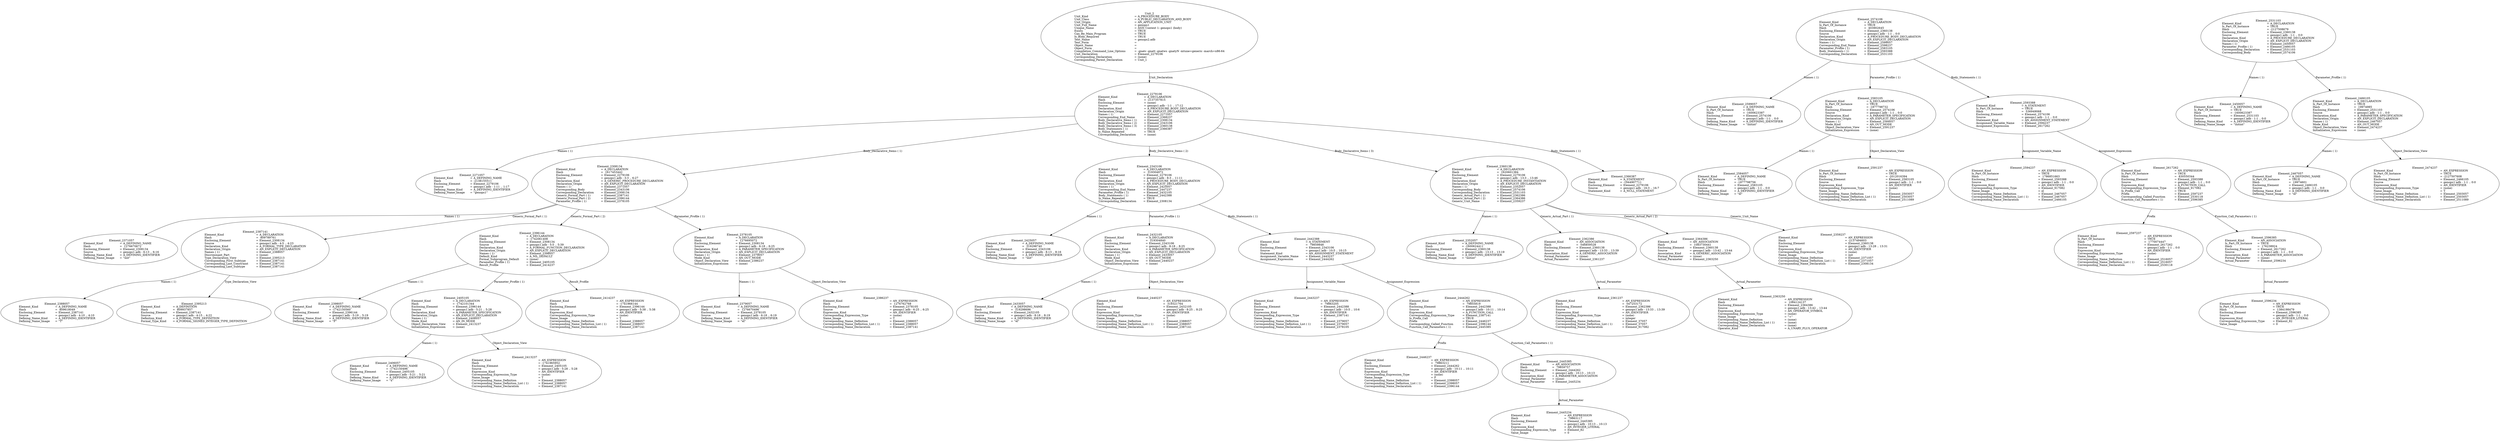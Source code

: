 digraph "genops2.adt" {
  Unit_2 -> Element_2279106
      [ label=Unit_Declaration ];
  Unit_2
      [ label=<<TABLE BORDER="0" CELLBORDER="0" CELLSPACING="0" CELLPADDING="0"> 
          <TR><TD COLSPAN="3">Unit_2</TD></TR>
          <TR><TD ALIGN="LEFT">Unit_Kind   </TD><TD> = </TD><TD ALIGN="LEFT">A_PROCEDURE_BODY</TD></TR>
          <TR><TD ALIGN="LEFT">Unit_Class   </TD><TD> = </TD><TD ALIGN="LEFT">A_PUBLIC_DECLARATION_AND_BODY</TD></TR>
          <TR><TD ALIGN="LEFT">Unit_Origin   </TD><TD> = </TD><TD ALIGN="LEFT">AN_APPLICATION_UNIT</TD></TR>
          <TR><TD ALIGN="LEFT">Unit_Full_Name    </TD><TD> = </TD><TD ALIGN="LEFT">genops1</TD></TR>
          <TR><TD ALIGN="LEFT">Unique_Name   </TD><TD> = </TD><TD ALIGN="LEFT">ASIS Context 1: genops1 (body)</TD></TR>
          <TR><TD ALIGN="LEFT">Exists  </TD><TD> = </TD><TD ALIGN="LEFT">TRUE</TD></TR>
          <TR><TD ALIGN="LEFT">Can_Be_Main_Program     </TD><TD> = </TD><TD ALIGN="LEFT">TRUE</TD></TR>
          <TR><TD ALIGN="LEFT">Is_Body_Required     </TD><TD> = </TD><TD ALIGN="LEFT">TRUE</TD></TR>
          <TR><TD ALIGN="LEFT">Text_Name   </TD><TD> = </TD><TD ALIGN="LEFT">genops2.adb</TD></TR>
          <TR><TD ALIGN="LEFT">Text_Form   </TD><TD> = </TD><TD ALIGN="LEFT"></TD></TR>
          <TR><TD ALIGN="LEFT">Object_Name   </TD><TD> = </TD><TD ALIGN="LEFT"></TD></TR>
          <TR><TD ALIGN="LEFT">Object_Form   </TD><TD> = </TD><TD ALIGN="LEFT"></TD></TR>
          <TR><TD ALIGN="LEFT">Compilation_Command_Line_Options         </TD><TD> = </TD><TD ALIGN="LEFT">-gnatc -gnatt -gnatws -gnatyN -mtune=generic -march=x86-64</TD></TR>
          <TR><TD ALIGN="LEFT">Unit_Declaration     </TD><TD> = </TD><TD ALIGN="LEFT">Element_2279106</TD></TR>
          <TR><TD ALIGN="LEFT">Corresponding_Declaration       </TD><TD> = </TD><TD ALIGN="LEFT">(none)</TD></TR>
          <TR><TD ALIGN="LEFT">Corresponding_Parent_Declaration         </TD><TD> = </TD><TD ALIGN="LEFT">Unit_1</TD></TR>
          </TABLE>> ];
  Element_2279106 -> Element_2271057
      [ label="Names ( 1)" ];
  Element_2279106 -> Element_2308134
      [ label="Body_Declarative_Items ( 1)" ];
  Element_2279106 -> Element_2343106
      [ label="Body_Declarative_Items ( 2)" ];
  Element_2279106 -> Element_2360138
      [ label="Body_Declarative_Items ( 3)" ];
  Element_2279106 -> Element_2366387
      [ label="Body_Statements ( 1)" ];
  Element_2279106
      [ label=<<TABLE BORDER="0" CELLBORDER="0" CELLSPACING="0" CELLPADDING="0"> 
          <TR><TD COLSPAN="3">Element_2279106</TD></TR>
          <TR><TD ALIGN="LEFT">Element_Kind    </TD><TD> = </TD><TD ALIGN="LEFT">A_DECLARATION</TD></TR>
          <TR><TD ALIGN="LEFT">Hash  </TD><TD> = </TD><TD ALIGN="LEFT">-2137357815</TD></TR>
          <TR><TD ALIGN="LEFT">Enclosing_Element     </TD><TD> = </TD><TD ALIGN="LEFT">(none)</TD></TR>
          <TR><TD ALIGN="LEFT">Source  </TD><TD> = </TD><TD ALIGN="LEFT">genops1.adb - 1:1 .. 17:12</TD></TR>
          <TR><TD ALIGN="LEFT">Declaration_Kind     </TD><TD> = </TD><TD ALIGN="LEFT">A_PROCEDURE_BODY_DECLARATION</TD></TR>
          <TR><TD ALIGN="LEFT">Declaration_Origin     </TD><TD> = </TD><TD ALIGN="LEFT">AN_EXPLICIT_DECLARATION</TD></TR>
          <TR><TD ALIGN="LEFT">Names ( 1)   </TD><TD> = </TD><TD ALIGN="LEFT">Element_2271057</TD></TR>
          <TR><TD ALIGN="LEFT">Corresponding_End_Name      </TD><TD> = </TD><TD ALIGN="LEFT">Element_2368237</TD></TR>
          <TR><TD ALIGN="LEFT">Body_Declarative_Items ( 1)       </TD><TD> = </TD><TD ALIGN="LEFT">Element_2308134</TD></TR>
          <TR><TD ALIGN="LEFT">Body_Declarative_Items ( 2)       </TD><TD> = </TD><TD ALIGN="LEFT">Element_2343106</TD></TR>
          <TR><TD ALIGN="LEFT">Body_Declarative_Items ( 3)       </TD><TD> = </TD><TD ALIGN="LEFT">Element_2360138</TD></TR>
          <TR><TD ALIGN="LEFT">Body_Statements ( 1)      </TD><TD> = </TD><TD ALIGN="LEFT">Element_2366387</TD></TR>
          <TR><TD ALIGN="LEFT">Is_Name_Repeated     </TD><TD> = </TD><TD ALIGN="LEFT">TRUE</TD></TR>
          <TR><TD ALIGN="LEFT">Corresponding_Declaration       </TD><TD> = </TD><TD ALIGN="LEFT">(none)</TD></TR>
          </TABLE>> ];
  Element_2271057
      [ label=<<TABLE BORDER="0" CELLBORDER="0" CELLSPACING="0" CELLPADDING="0"> 
          <TR><TD COLSPAN="3">Element_2271057</TD></TR>
          <TR><TD ALIGN="LEFT">Element_Kind    </TD><TD> = </TD><TD ALIGN="LEFT">A_DEFINING_NAME</TD></TR>
          <TR><TD ALIGN="LEFT">Hash  </TD><TD> = </TD><TD ALIGN="LEFT">-2138155511</TD></TR>
          <TR><TD ALIGN="LEFT">Enclosing_Element     </TD><TD> = </TD><TD ALIGN="LEFT">Element_2279106</TD></TR>
          <TR><TD ALIGN="LEFT">Source  </TD><TD> = </TD><TD ALIGN="LEFT">genops1.adb - 1:11 .. 1:17</TD></TR>
          <TR><TD ALIGN="LEFT">Defining_Name_Kind     </TD><TD> = </TD><TD ALIGN="LEFT">A_DEFINING_IDENTIFIER</TD></TR>
          <TR><TD ALIGN="LEFT">Defining_Name_Image     </TD><TD> = </TD><TD ALIGN="LEFT">"genops1"</TD></TR>
          </TABLE>> ];
  Element_2308134 -> Element_2371057
      [ label="Names ( 1)" ];
  Element_2308134 -> Element_2387141
      [ label="Generic_Formal_Part ( 1)" ];
  Element_2308134 -> Element_2396144
      [ label="Generic_Formal_Part ( 2)" ];
  Element_2308134 -> Element_2378105
      [ label="Parameter_Profile ( 1)" ];
  Element_2308134
      [ label=<<TABLE BORDER="0" CELLBORDER="0" CELLSPACING="0" CELLPADDING="0"> 
          <TR><TD COLSPAN="3">Element_2308134</TD></TR>
          <TR><TD ALIGN="LEFT">Element_Kind    </TD><TD> = </TD><TD ALIGN="LEFT">A_DECLARATION</TD></TR>
          <TR><TD ALIGN="LEFT">Hash  </TD><TD> = </TD><TD ALIGN="LEFT"> 1617453442</TD></TR>
          <TR><TD ALIGN="LEFT">Enclosing_Element     </TD><TD> = </TD><TD ALIGN="LEFT">Element_2279106</TD></TR>
          <TR><TD ALIGN="LEFT">Source  </TD><TD> = </TD><TD ALIGN="LEFT">genops1.adb - 3:3 .. 6:27</TD></TR>
          <TR><TD ALIGN="LEFT">Declaration_Kind     </TD><TD> = </TD><TD ALIGN="LEFT">A_GENERIC_PROCEDURE_DECLARATION</TD></TR>
          <TR><TD ALIGN="LEFT">Declaration_Origin     </TD><TD> = </TD><TD ALIGN="LEFT">AN_EXPLICIT_DECLARATION</TD></TR>
          <TR><TD ALIGN="LEFT">Names ( 1)   </TD><TD> = </TD><TD ALIGN="LEFT">Element_2371057</TD></TR>
          <TR><TD ALIGN="LEFT">Corresponding_Body     </TD><TD> = </TD><TD ALIGN="LEFT">Element_2343106</TD></TR>
          <TR><TD ALIGN="LEFT">Corresponding_Declaration       </TD><TD> = </TD><TD ALIGN="LEFT">Element_2308134</TD></TR>
          <TR><TD ALIGN="LEFT">Generic_Formal_Part ( 1)       </TD><TD> = </TD><TD ALIGN="LEFT">Element_2387141</TD></TR>
          <TR><TD ALIGN="LEFT">Generic_Formal_Part ( 2)       </TD><TD> = </TD><TD ALIGN="LEFT">Element_2396144</TD></TR>
          <TR><TD ALIGN="LEFT">Parameter_Profile ( 1)      </TD><TD> = </TD><TD ALIGN="LEFT">Element_2378105</TD></TR>
          </TABLE>> ];
  Element_2387141 -> Element_2388057
      [ label="Names ( 1)" ];
  Element_2387141 -> Element_2395213
      [ label=Type_Declaration_View ];
  Element_2387141
      [ label=<<TABLE BORDER="0" CELLBORDER="0" CELLSPACING="0" CELLPADDING="0"> 
          <TR><TD COLSPAN="3">Element_2387141</TD></TR>
          <TR><TD ALIGN="LEFT">Element_Kind    </TD><TD> = </TD><TD ALIGN="LEFT">A_DECLARATION</TD></TR>
          <TR><TD ALIGN="LEFT">Hash  </TD><TD> = </TD><TD ALIGN="LEFT"> 809789761</TD></TR>
          <TR><TD ALIGN="LEFT">Enclosing_Element     </TD><TD> = </TD><TD ALIGN="LEFT">Element_2308134</TD></TR>
          <TR><TD ALIGN="LEFT">Source  </TD><TD> = </TD><TD ALIGN="LEFT">genops1.adb - 4:5 .. 4:23</TD></TR>
          <TR><TD ALIGN="LEFT">Declaration_Kind     </TD><TD> = </TD><TD ALIGN="LEFT">A_FORMAL_TYPE_DECLARATION</TD></TR>
          <TR><TD ALIGN="LEFT">Declaration_Origin     </TD><TD> = </TD><TD ALIGN="LEFT">AN_EXPLICIT_DECLARATION</TD></TR>
          <TR><TD ALIGN="LEFT">Names ( 1)   </TD><TD> = </TD><TD ALIGN="LEFT">Element_2388057</TD></TR>
          <TR><TD ALIGN="LEFT">Discriminant_Part     </TD><TD> = </TD><TD ALIGN="LEFT">(none)</TD></TR>
          <TR><TD ALIGN="LEFT">Type_Declaration_View      </TD><TD> = </TD><TD ALIGN="LEFT">Element_2395213</TD></TR>
          <TR><TD ALIGN="LEFT">Corresponding_First_Subtype       </TD><TD> = </TD><TD ALIGN="LEFT">Element_2387141</TD></TR>
          <TR><TD ALIGN="LEFT">Corresponding_Last_Constraint        </TD><TD> = </TD><TD ALIGN="LEFT">Element_2387141</TD></TR>
          <TR><TD ALIGN="LEFT">Corresponding_Last_Subtype       </TD><TD> = </TD><TD ALIGN="LEFT">Element_2387141</TD></TR>
          </TABLE>> ];
  Element_2388057
      [ label=<<TABLE BORDER="0" CELLBORDER="0" CELLSPACING="0" CELLPADDING="0"> 
          <TR><TD COLSPAN="3">Element_2388057</TD></TR>
          <TR><TD ALIGN="LEFT">Element_Kind    </TD><TD> = </TD><TD ALIGN="LEFT">A_DEFINING_NAME</TD></TR>
          <TR><TD ALIGN="LEFT">Hash  </TD><TD> = </TD><TD ALIGN="LEFT"> 809618049</TD></TR>
          <TR><TD ALIGN="LEFT">Enclosing_Element     </TD><TD> = </TD><TD ALIGN="LEFT">Element_2387141</TD></TR>
          <TR><TD ALIGN="LEFT">Source  </TD><TD> = </TD><TD ALIGN="LEFT">genops1.adb - 4:10 .. 4:10</TD></TR>
          <TR><TD ALIGN="LEFT">Defining_Name_Kind     </TD><TD> = </TD><TD ALIGN="LEFT">A_DEFINING_IDENTIFIER</TD></TR>
          <TR><TD ALIGN="LEFT">Defining_Name_Image     </TD><TD> = </TD><TD ALIGN="LEFT">"T"</TD></TR>
          </TABLE>> ];
  Element_2395213
      [ label=<<TABLE BORDER="0" CELLBORDER="0" CELLSPACING="0" CELLPADDING="0"> 
          <TR><TD COLSPAN="3">Element_2395213</TD></TR>
          <TR><TD ALIGN="LEFT">Element_Kind    </TD><TD> = </TD><TD ALIGN="LEFT">A_DEFINITION</TD></TR>
          <TR><TD ALIGN="LEFT">Hash  </TD><TD> = </TD><TD ALIGN="LEFT"> 809937857</TD></TR>
          <TR><TD ALIGN="LEFT">Enclosing_Element     </TD><TD> = </TD><TD ALIGN="LEFT">Element_2387141</TD></TR>
          <TR><TD ALIGN="LEFT">Source  </TD><TD> = </TD><TD ALIGN="LEFT">genops1.adb - 4:15 .. 4:22</TD></TR>
          <TR><TD ALIGN="LEFT">Definition_Kind    </TD><TD> = </TD><TD ALIGN="LEFT">A_FORMAL_TYPE_DEFINITION</TD></TR>
          <TR><TD ALIGN="LEFT">Formal_Type_Kind     </TD><TD> = </TD><TD ALIGN="LEFT">A_FORMAL_SIGNED_INTEGER_TYPE_DEFINITION</TD></TR>
          </TABLE>> ];
  Element_2396144 -> Element_2398057
      [ label="Names ( 1)" ];
  Element_2396144 -> Element_2405105
      [ label="Parameter_Profile ( 1)" ];
  Element_2396144 -> Element_2414237
      [ label=Result_Profile ];
  Element_2396144
      [ label=<<TABLE BORDER="0" CELLBORDER="0" CELLSPACING="0" CELLPADDING="0"> 
          <TR><TD COLSPAN="3">Element_2396144</TD></TR>
          <TR><TD ALIGN="LEFT">Element_Kind    </TD><TD> = </TD><TD ALIGN="LEFT">A_DECLARATION</TD></TR>
          <TR><TD ALIGN="LEFT">Hash  </TD><TD> = </TD><TD ALIGN="LEFT">-1742061408</TD></TR>
          <TR><TD ALIGN="LEFT">Enclosing_Element     </TD><TD> = </TD><TD ALIGN="LEFT">Element_2308134</TD></TR>
          <TR><TD ALIGN="LEFT">Source  </TD><TD> = </TD><TD ALIGN="LEFT">genops1.adb - 5:5 .. 5:39</TD></TR>
          <TR><TD ALIGN="LEFT">Declaration_Kind     </TD><TD> = </TD><TD ALIGN="LEFT">A_FORMAL_FUNCTION_DECLARATION</TD></TR>
          <TR><TD ALIGN="LEFT">Declaration_Origin     </TD><TD> = </TD><TD ALIGN="LEFT">AN_EXPLICIT_DECLARATION</TD></TR>
          <TR><TD ALIGN="LEFT">Names ( 1)   </TD><TD> = </TD><TD ALIGN="LEFT">Element_2398057</TD></TR>
          <TR><TD ALIGN="LEFT">Default_Kind    </TD><TD> = </TD><TD ALIGN="LEFT">A_NIL_DEFAULT</TD></TR>
          <TR><TD ALIGN="LEFT">Formal_Subprogram_Default       </TD><TD> = </TD><TD ALIGN="LEFT">(none)</TD></TR>
          <TR><TD ALIGN="LEFT">Parameter_Profile ( 1)      </TD><TD> = </TD><TD ALIGN="LEFT">Element_2405105</TD></TR>
          <TR><TD ALIGN="LEFT">Result_Profile    </TD><TD> = </TD><TD ALIGN="LEFT">Element_2414237</TD></TR>
          </TABLE>> ];
  Element_2398057
      [ label=<<TABLE BORDER="0" CELLBORDER="0" CELLSPACING="0" CELLPADDING="0"> 
          <TR><TD COLSPAN="3">Element_2398057</TD></TR>
          <TR><TD ALIGN="LEFT">Element_Kind    </TD><TD> = </TD><TD ALIGN="LEFT">A_DEFINING_NAME</TD></TR>
          <TR><TD ALIGN="LEFT">Hash  </TD><TD> = </TD><TD ALIGN="LEFT">-1742150560</TD></TR>
          <TR><TD ALIGN="LEFT">Enclosing_Element     </TD><TD> = </TD><TD ALIGN="LEFT">Element_2396144</TD></TR>
          <TR><TD ALIGN="LEFT">Source  </TD><TD> = </TD><TD ALIGN="LEFT">genops1.adb - 5:19 .. 5:19</TD></TR>
          <TR><TD ALIGN="LEFT">Defining_Name_Kind     </TD><TD> = </TD><TD ALIGN="LEFT">A_DEFINING_IDENTIFIER</TD></TR>
          <TR><TD ALIGN="LEFT">Defining_Name_Image     </TD><TD> = </TD><TD ALIGN="LEFT">"F"</TD></TR>
          </TABLE>> ];
  Element_2405105 -> Element_2406057
      [ label="Names ( 1)" ];
  Element_2405105 -> Element_2413237
      [ label=Object_Declaration_View ];
  Element_2405105
      [ label=<<TABLE BORDER="0" CELLBORDER="0" CELLSPACING="0" CELLPADDING="0"> 
          <TR><TD COLSPAN="3">Element_2405105</TD></TR>
          <TR><TD ALIGN="LEFT">Element_Kind    </TD><TD> = </TD><TD ALIGN="LEFT">A_DECLARATION</TD></TR>
          <TR><TD ALIGN="LEFT">Hash  </TD><TD> = </TD><TD ALIGN="LEFT">-1742101344</TD></TR>
          <TR><TD ALIGN="LEFT">Enclosing_Element     </TD><TD> = </TD><TD ALIGN="LEFT">Element_2396144</TD></TR>
          <TR><TD ALIGN="LEFT">Source  </TD><TD> = </TD><TD ALIGN="LEFT">genops1.adb - 5:21 .. 5:28</TD></TR>
          <TR><TD ALIGN="LEFT">Declaration_Kind     </TD><TD> = </TD><TD ALIGN="LEFT">A_PARAMETER_SPECIFICATION</TD></TR>
          <TR><TD ALIGN="LEFT">Declaration_Origin     </TD><TD> = </TD><TD ALIGN="LEFT">AN_EXPLICIT_DECLARATION</TD></TR>
          <TR><TD ALIGN="LEFT">Names ( 1)   </TD><TD> = </TD><TD ALIGN="LEFT">Element_2406057</TD></TR>
          <TR><TD ALIGN="LEFT">Mode_Kind   </TD><TD> = </TD><TD ALIGN="LEFT">AN_IN_MODE</TD></TR>
          <TR><TD ALIGN="LEFT">Object_Declaration_View      </TD><TD> = </TD><TD ALIGN="LEFT">Element_2413237</TD></TR>
          <TR><TD ALIGN="LEFT">Initialization_Expression       </TD><TD> = </TD><TD ALIGN="LEFT">(none)</TD></TR>
          </TABLE>> ];
  Element_2406057
      [ label=<<TABLE BORDER="0" CELLBORDER="0" CELLSPACING="0" CELLPADDING="0"> 
          <TR><TD COLSPAN="3">Element_2406057</TD></TR>
          <TR><TD ALIGN="LEFT">Element_Kind    </TD><TD> = </TD><TD ALIGN="LEFT">A_DEFINING_NAME</TD></TR>
          <TR><TD ALIGN="LEFT">Hash  </TD><TD> = </TD><TD ALIGN="LEFT">-1742150496</TD></TR>
          <TR><TD ALIGN="LEFT">Enclosing_Element     </TD><TD> = </TD><TD ALIGN="LEFT">Element_2405105</TD></TR>
          <TR><TD ALIGN="LEFT">Source  </TD><TD> = </TD><TD ALIGN="LEFT">genops1.adb - 5:21 .. 5:21</TD></TR>
          <TR><TD ALIGN="LEFT">Defining_Name_Kind     </TD><TD> = </TD><TD ALIGN="LEFT">A_DEFINING_IDENTIFIER</TD></TR>
          <TR><TD ALIGN="LEFT">Defining_Name_Image     </TD><TD> = </TD><TD ALIGN="LEFT">"x"</TD></TR>
          </TABLE>> ];
  Element_2413237
      [ label=<<TABLE BORDER="0" CELLBORDER="0" CELLSPACING="0" CELLPADDING="0"> 
          <TR><TD COLSPAN="3">Element_2413237</TD></TR>
          <TR><TD ALIGN="LEFT">Element_Kind    </TD><TD> = </TD><TD ALIGN="LEFT">AN_EXPRESSION</TD></TR>
          <TR><TD ALIGN="LEFT">Hash  </TD><TD> = </TD><TD ALIGN="LEFT">-1741965952</TD></TR>
          <TR><TD ALIGN="LEFT">Enclosing_Element     </TD><TD> = </TD><TD ALIGN="LEFT">Element_2405105</TD></TR>
          <TR><TD ALIGN="LEFT">Source  </TD><TD> = </TD><TD ALIGN="LEFT">genops1.adb - 5:28 .. 5:28</TD></TR>
          <TR><TD ALIGN="LEFT">Expression_Kind    </TD><TD> = </TD><TD ALIGN="LEFT">AN_IDENTIFIER</TD></TR>
          <TR><TD ALIGN="LEFT">Corresponding_Expression_Type        </TD><TD> = </TD><TD ALIGN="LEFT">(none)</TD></TR>
          <TR><TD ALIGN="LEFT">Name_Image   </TD><TD> = </TD><TD ALIGN="LEFT">T</TD></TR>
          <TR><TD ALIGN="LEFT">Corresponding_Name_Definition        </TD><TD> = </TD><TD ALIGN="LEFT">Element_2388057</TD></TR>
          <TR><TD ALIGN="LEFT">Corresponding_Name_Definition_List ( 1)          </TD><TD> = </TD><TD ALIGN="LEFT">Element_2388057</TD></TR>
          <TR><TD ALIGN="LEFT">Corresponding_Name_Declaration        </TD><TD> = </TD><TD ALIGN="LEFT">Element_2387141</TD></TR>
          </TABLE>> ];
  Element_2414237
      [ label=<<TABLE BORDER="0" CELLBORDER="0" CELLSPACING="0" CELLPADDING="0"> 
          <TR><TD COLSPAN="3">Element_2414237</TD></TR>
          <TR><TD ALIGN="LEFT">Element_Kind    </TD><TD> = </TD><TD ALIGN="LEFT">AN_EXPRESSION</TD></TR>
          <TR><TD ALIGN="LEFT">Hash  </TD><TD> = </TD><TD ALIGN="LEFT">-1741966144</TD></TR>
          <TR><TD ALIGN="LEFT">Enclosing_Element     </TD><TD> = </TD><TD ALIGN="LEFT">Element_2396144</TD></TR>
          <TR><TD ALIGN="LEFT">Source  </TD><TD> = </TD><TD ALIGN="LEFT">genops1.adb - 5:38 .. 5:38</TD></TR>
          <TR><TD ALIGN="LEFT">Expression_Kind    </TD><TD> = </TD><TD ALIGN="LEFT">AN_IDENTIFIER</TD></TR>
          <TR><TD ALIGN="LEFT">Corresponding_Expression_Type        </TD><TD> = </TD><TD ALIGN="LEFT">(none)</TD></TR>
          <TR><TD ALIGN="LEFT">Name_Image   </TD><TD> = </TD><TD ALIGN="LEFT">T</TD></TR>
          <TR><TD ALIGN="LEFT">Corresponding_Name_Definition        </TD><TD> = </TD><TD ALIGN="LEFT">Element_2388057</TD></TR>
          <TR><TD ALIGN="LEFT">Corresponding_Name_Definition_List ( 1)          </TD><TD> = </TD><TD ALIGN="LEFT">Element_2388057</TD></TR>
          <TR><TD ALIGN="LEFT">Corresponding_Name_Declaration        </TD><TD> = </TD><TD ALIGN="LEFT">Element_2387141</TD></TR>
          </TABLE>> ];
  Element_2371057
      [ label=<<TABLE BORDER="0" CELLBORDER="0" CELLSPACING="0" CELLPADDING="0"> 
          <TR><TD COLSPAN="3">Element_2371057</TD></TR>
          <TR><TD ALIGN="LEFT">Element_Kind    </TD><TD> = </TD><TD ALIGN="LEFT">A_DEFINING_NAME</TD></TR>
          <TR><TD ALIGN="LEFT">Hash  </TD><TD> = </TD><TD ALIGN="LEFT"> 1276670672</TD></TR>
          <TR><TD ALIGN="LEFT">Enclosing_Element     </TD><TD> = </TD><TD ALIGN="LEFT">Element_2308134</TD></TR>
          <TR><TD ALIGN="LEFT">Source  </TD><TD> = </TD><TD ALIGN="LEFT">genops1.adb - 6:13 .. 6:16</TD></TR>
          <TR><TD ALIGN="LEFT">Defining_Name_Kind     </TD><TD> = </TD><TD ALIGN="LEFT">A_DEFINING_IDENTIFIER</TD></TR>
          <TR><TD ALIGN="LEFT">Defining_Name_Image     </TD><TD> = </TD><TD ALIGN="LEFT">"init"</TD></TR>
          </TABLE>> ];
  Element_2378105 -> Element_2379057
      [ label="Names ( 1)" ];
  Element_2378105 -> Element_2386237
      [ label=Object_Declaration_View ];
  Element_2378105
      [ label=<<TABLE BORDER="0" CELLBORDER="0" CELLSPACING="0" CELLPADDING="0"> 
          <TR><TD COLSPAN="3">Element_2378105</TD></TR>
          <TR><TD ALIGN="LEFT">Element_Kind    </TD><TD> = </TD><TD ALIGN="LEFT">A_DECLARATION</TD></TR>
          <TR><TD ALIGN="LEFT">Hash  </TD><TD> = </TD><TD ALIGN="LEFT"> 1276695072</TD></TR>
          <TR><TD ALIGN="LEFT">Enclosing_Element     </TD><TD> = </TD><TD ALIGN="LEFT">Element_2308134</TD></TR>
          <TR><TD ALIGN="LEFT">Source  </TD><TD> = </TD><TD ALIGN="LEFT">genops1.adb - 6:18 .. 6:25</TD></TR>
          <TR><TD ALIGN="LEFT">Declaration_Kind     </TD><TD> = </TD><TD ALIGN="LEFT">A_PARAMETER_SPECIFICATION</TD></TR>
          <TR><TD ALIGN="LEFT">Declaration_Origin     </TD><TD> = </TD><TD ALIGN="LEFT">AN_EXPLICIT_DECLARATION</TD></TR>
          <TR><TD ALIGN="LEFT">Names ( 1)   </TD><TD> = </TD><TD ALIGN="LEFT">Element_2379057</TD></TR>
          <TR><TD ALIGN="LEFT">Mode_Kind   </TD><TD> = </TD><TD ALIGN="LEFT">AN_OUT_MODE</TD></TR>
          <TR><TD ALIGN="LEFT">Object_Declaration_View      </TD><TD> = </TD><TD ALIGN="LEFT">Element_2386237</TD></TR>
          <TR><TD ALIGN="LEFT">Initialization_Expression       </TD><TD> = </TD><TD ALIGN="LEFT">(none)</TD></TR>
          </TABLE>> ];
  Element_2379057
      [ label=<<TABLE BORDER="0" CELLBORDER="0" CELLSPACING="0" CELLPADDING="0"> 
          <TR><TD COLSPAN="3">Element_2379057</TD></TR>
          <TR><TD ALIGN="LEFT">Element_Kind    </TD><TD> = </TD><TD ALIGN="LEFT">A_DEFINING_NAME</TD></TR>
          <TR><TD ALIGN="LEFT">Hash  </TD><TD> = </TD><TD ALIGN="LEFT"> 1276670496</TD></TR>
          <TR><TD ALIGN="LEFT">Enclosing_Element     </TD><TD> = </TD><TD ALIGN="LEFT">Element_2378105</TD></TR>
          <TR><TD ALIGN="LEFT">Source  </TD><TD> = </TD><TD ALIGN="LEFT">genops1.adb - 6:18 .. 6:19</TD></TR>
          <TR><TD ALIGN="LEFT">Defining_Name_Kind     </TD><TD> = </TD><TD ALIGN="LEFT">A_DEFINING_IDENTIFIER</TD></TR>
          <TR><TD ALIGN="LEFT">Defining_Name_Image     </TD><TD> = </TD><TD ALIGN="LEFT">"el"</TD></TR>
          </TABLE>> ];
  Element_2386237
      [ label=<<TABLE BORDER="0" CELLBORDER="0" CELLSPACING="0" CELLPADDING="0"> 
          <TR><TD COLSPAN="3">Element_2386237</TD></TR>
          <TR><TD ALIGN="LEFT">Element_Kind    </TD><TD> = </TD><TD ALIGN="LEFT">AN_EXPRESSION</TD></TR>
          <TR><TD ALIGN="LEFT">Hash  </TD><TD> = </TD><TD ALIGN="LEFT"> 1276762768</TD></TR>
          <TR><TD ALIGN="LEFT">Enclosing_Element     </TD><TD> = </TD><TD ALIGN="LEFT">Element_2378105</TD></TR>
          <TR><TD ALIGN="LEFT">Source  </TD><TD> = </TD><TD ALIGN="LEFT">genops1.adb - 6:25 .. 6:25</TD></TR>
          <TR><TD ALIGN="LEFT">Expression_Kind    </TD><TD> = </TD><TD ALIGN="LEFT">AN_IDENTIFIER</TD></TR>
          <TR><TD ALIGN="LEFT">Corresponding_Expression_Type        </TD><TD> = </TD><TD ALIGN="LEFT">(none)</TD></TR>
          <TR><TD ALIGN="LEFT">Name_Image   </TD><TD> = </TD><TD ALIGN="LEFT">T</TD></TR>
          <TR><TD ALIGN="LEFT">Corresponding_Name_Definition        </TD><TD> = </TD><TD ALIGN="LEFT">Element_2388057</TD></TR>
          <TR><TD ALIGN="LEFT">Corresponding_Name_Definition_List ( 1)          </TD><TD> = </TD><TD ALIGN="LEFT">Element_2388057</TD></TR>
          <TR><TD ALIGN="LEFT">Corresponding_Name_Declaration        </TD><TD> = </TD><TD ALIGN="LEFT">Element_2387141</TD></TR>
          </TABLE>> ];
  Element_2343106 -> Element_2425057
      [ label="Names ( 1)" ];
  Element_2343106 -> Element_2432105
      [ label="Parameter_Profile ( 1)" ];
  Element_2343106 -> Element_2442388
      [ label="Body_Statements ( 1)" ];
  Element_2343106
      [ label=<<TABLE BORDER="0" CELLBORDER="0" CELLSPACING="0" CELLPADDING="0"> 
          <TR><TD COLSPAN="3">Element_2343106</TD></TR>
          <TR><TD ALIGN="LEFT">Element_Kind    </TD><TD> = </TD><TD ALIGN="LEFT">A_DECLARATION</TD></TR>
          <TR><TD ALIGN="LEFT">Hash  </TD><TD> = </TD><TD ALIGN="LEFT"> 319304972</TD></TR>
          <TR><TD ALIGN="LEFT">Enclosing_Element     </TD><TD> = </TD><TD ALIGN="LEFT">Element_2279106</TD></TR>
          <TR><TD ALIGN="LEFT">Source  </TD><TD> = </TD><TD ALIGN="LEFT">genops1.adb - 8:3 .. 11:11</TD></TR>
          <TR><TD ALIGN="LEFT">Declaration_Kind     </TD><TD> = </TD><TD ALIGN="LEFT">A_PROCEDURE_BODY_DECLARATION</TD></TR>
          <TR><TD ALIGN="LEFT">Declaration_Origin     </TD><TD> = </TD><TD ALIGN="LEFT">AN_EXPLICIT_DECLARATION</TD></TR>
          <TR><TD ALIGN="LEFT">Names ( 1)   </TD><TD> = </TD><TD ALIGN="LEFT">Element_2425057</TD></TR>
          <TR><TD ALIGN="LEFT">Corresponding_End_Name      </TD><TD> = </TD><TD ALIGN="LEFT">Element_2447237</TD></TR>
          <TR><TD ALIGN="LEFT">Parameter_Profile ( 1)      </TD><TD> = </TD><TD ALIGN="LEFT">Element_2432105</TD></TR>
          <TR><TD ALIGN="LEFT">Body_Statements ( 1)      </TD><TD> = </TD><TD ALIGN="LEFT">Element_2442388</TD></TR>
          <TR><TD ALIGN="LEFT">Is_Name_Repeated     </TD><TD> = </TD><TD ALIGN="LEFT">TRUE</TD></TR>
          <TR><TD ALIGN="LEFT">Corresponding_Declaration       </TD><TD> = </TD><TD ALIGN="LEFT">Element_2308134</TD></TR>
          </TABLE>> ];
  Element_2425057
      [ label=<<TABLE BORDER="0" CELLBORDER="0" CELLSPACING="0" CELLPADDING="0"> 
          <TR><TD COLSPAN="3">Element_2425057</TD></TR>
          <TR><TD ALIGN="LEFT">Element_Kind    </TD><TD> = </TD><TD ALIGN="LEFT">A_DEFINING_NAME</TD></TR>
          <TR><TD ALIGN="LEFT">Hash  </TD><TD> = </TD><TD ALIGN="LEFT"> 319298740</TD></TR>
          <TR><TD ALIGN="LEFT">Enclosing_Element     </TD><TD> = </TD><TD ALIGN="LEFT">Element_2343106</TD></TR>
          <TR><TD ALIGN="LEFT">Source  </TD><TD> = </TD><TD ALIGN="LEFT">genops1.adb - 8:13 .. 8:16</TD></TR>
          <TR><TD ALIGN="LEFT">Defining_Name_Kind     </TD><TD> = </TD><TD ALIGN="LEFT">A_DEFINING_IDENTIFIER</TD></TR>
          <TR><TD ALIGN="LEFT">Defining_Name_Image     </TD><TD> = </TD><TD ALIGN="LEFT">"init"</TD></TR>
          </TABLE>> ];
  Element_2432105 -> Element_2433057
      [ label="Names ( 1)" ];
  Element_2432105 -> Element_2440237
      [ label=Object_Declaration_View ];
  Element_2432105
      [ label=<<TABLE BORDER="0" CELLBORDER="0" CELLSPACING="0" CELLPADDING="0"> 
          <TR><TD COLSPAN="3">Element_2432105</TD></TR>
          <TR><TD ALIGN="LEFT">Element_Kind    </TD><TD> = </TD><TD ALIGN="LEFT">A_DECLARATION</TD></TR>
          <TR><TD ALIGN="LEFT">Hash  </TD><TD> = </TD><TD ALIGN="LEFT"> 319304840</TD></TR>
          <TR><TD ALIGN="LEFT">Enclosing_Element     </TD><TD> = </TD><TD ALIGN="LEFT">Element_2343106</TD></TR>
          <TR><TD ALIGN="LEFT">Source  </TD><TD> = </TD><TD ALIGN="LEFT">genops1.adb - 8:18 .. 8:25</TD></TR>
          <TR><TD ALIGN="LEFT">Declaration_Kind     </TD><TD> = </TD><TD ALIGN="LEFT">A_PARAMETER_SPECIFICATION</TD></TR>
          <TR><TD ALIGN="LEFT">Declaration_Origin     </TD><TD> = </TD><TD ALIGN="LEFT">AN_EXPLICIT_DECLARATION</TD></TR>
          <TR><TD ALIGN="LEFT">Names ( 1)   </TD><TD> = </TD><TD ALIGN="LEFT">Element_2433057</TD></TR>
          <TR><TD ALIGN="LEFT">Mode_Kind   </TD><TD> = </TD><TD ALIGN="LEFT">AN_OUT_MODE</TD></TR>
          <TR><TD ALIGN="LEFT">Object_Declaration_View      </TD><TD> = </TD><TD ALIGN="LEFT">Element_2440237</TD></TR>
          <TR><TD ALIGN="LEFT">Initialization_Expression       </TD><TD> = </TD><TD ALIGN="LEFT">(none)</TD></TR>
          </TABLE>> ];
  Element_2433057
      [ label=<<TABLE BORDER="0" CELLBORDER="0" CELLSPACING="0" CELLPADDING="0"> 
          <TR><TD COLSPAN="3">Element_2433057</TD></TR>
          <TR><TD ALIGN="LEFT">Element_Kind    </TD><TD> = </TD><TD ALIGN="LEFT">A_DEFINING_NAME</TD></TR>
          <TR><TD ALIGN="LEFT">Hash  </TD><TD> = </TD><TD ALIGN="LEFT"> 319298696</TD></TR>
          <TR><TD ALIGN="LEFT">Enclosing_Element     </TD><TD> = </TD><TD ALIGN="LEFT">Element_2432105</TD></TR>
          <TR><TD ALIGN="LEFT">Source  </TD><TD> = </TD><TD ALIGN="LEFT">genops1.adb - 8:18 .. 8:19</TD></TR>
          <TR><TD ALIGN="LEFT">Defining_Name_Kind     </TD><TD> = </TD><TD ALIGN="LEFT">A_DEFINING_IDENTIFIER</TD></TR>
          <TR><TD ALIGN="LEFT">Defining_Name_Image     </TD><TD> = </TD><TD ALIGN="LEFT">"el"</TD></TR>
          </TABLE>> ];
  Element_2440237
      [ label=<<TABLE BORDER="0" CELLBORDER="0" CELLSPACING="0" CELLPADDING="0"> 
          <TR><TD COLSPAN="3">Element_2440237</TD></TR>
          <TR><TD ALIGN="LEFT">Element_Kind    </TD><TD> = </TD><TD ALIGN="LEFT">AN_EXPRESSION</TD></TR>
          <TR><TD ALIGN="LEFT">Hash  </TD><TD> = </TD><TD ALIGN="LEFT"> 319321764</TD></TR>
          <TR><TD ALIGN="LEFT">Enclosing_Element     </TD><TD> = </TD><TD ALIGN="LEFT">Element_2432105</TD></TR>
          <TR><TD ALIGN="LEFT">Source  </TD><TD> = </TD><TD ALIGN="LEFT">genops1.adb - 8:25 .. 8:25</TD></TR>
          <TR><TD ALIGN="LEFT">Expression_Kind    </TD><TD> = </TD><TD ALIGN="LEFT">AN_IDENTIFIER</TD></TR>
          <TR><TD ALIGN="LEFT">Corresponding_Expression_Type        </TD><TD> = </TD><TD ALIGN="LEFT">(none)</TD></TR>
          <TR><TD ALIGN="LEFT">Name_Image   </TD><TD> = </TD><TD ALIGN="LEFT">T</TD></TR>
          <TR><TD ALIGN="LEFT">Corresponding_Name_Definition        </TD><TD> = </TD><TD ALIGN="LEFT">Element_2388057</TD></TR>
          <TR><TD ALIGN="LEFT">Corresponding_Name_Definition_List ( 1)          </TD><TD> = </TD><TD ALIGN="LEFT">Element_2388057</TD></TR>
          <TR><TD ALIGN="LEFT">Corresponding_Name_Declaration        </TD><TD> = </TD><TD ALIGN="LEFT">Element_2387141</TD></TR>
          </TABLE>> ];
  Element_2442388 -> Element_2443237
      [ label=Assignment_Variable_Name ];
  Element_2442388 -> Element_2444262
      [ label=Assignment_Expression ];
  Element_2442388
      [ label=<<TABLE BORDER="0" CELLBORDER="0" CELLSPACING="0" CELLPADDING="0"> 
          <TR><TD COLSPAN="3">Element_2442388</TD></TR>
          <TR><TD ALIGN="LEFT">Element_Kind    </TD><TD> = </TD><TD ALIGN="LEFT">A_STATEMENT</TD></TR>
          <TR><TD ALIGN="LEFT">Hash  </TD><TD> = </TD><TD ALIGN="LEFT"> 79859848</TD></TR>
          <TR><TD ALIGN="LEFT">Enclosing_Element     </TD><TD> = </TD><TD ALIGN="LEFT">Element_2343106</TD></TR>
          <TR><TD ALIGN="LEFT">Source  </TD><TD> = </TD><TD ALIGN="LEFT">genops1.adb - 10:5 .. 10:15</TD></TR>
          <TR><TD ALIGN="LEFT">Statement_Kind    </TD><TD> = </TD><TD ALIGN="LEFT">AN_ASSIGNMENT_STATEMENT</TD></TR>
          <TR><TD ALIGN="LEFT">Assignment_Variable_Name       </TD><TD> = </TD><TD ALIGN="LEFT">Element_2443237</TD></TR>
          <TR><TD ALIGN="LEFT">Assignment_Expression      </TD><TD> = </TD><TD ALIGN="LEFT">Element_2444262</TD></TR>
          </TABLE>> ];
  Element_2443237
      [ label=<<TABLE BORDER="0" CELLBORDER="0" CELLSPACING="0" CELLPADDING="0"> 
          <TR><TD COLSPAN="3">Element_2443237</TD></TR>
          <TR><TD ALIGN="LEFT">Element_Kind    </TD><TD> = </TD><TD ALIGN="LEFT">AN_EXPRESSION</TD></TR>
          <TR><TD ALIGN="LEFT">Hash  </TD><TD> = </TD><TD ALIGN="LEFT"> 79863205</TD></TR>
          <TR><TD ALIGN="LEFT">Enclosing_Element     </TD><TD> = </TD><TD ALIGN="LEFT">Element_2442388</TD></TR>
          <TR><TD ALIGN="LEFT">Source  </TD><TD> = </TD><TD ALIGN="LEFT">genops1.adb - 10:5 .. 10:6</TD></TR>
          <TR><TD ALIGN="LEFT">Expression_Kind    </TD><TD> = </TD><TD ALIGN="LEFT">AN_IDENTIFIER</TD></TR>
          <TR><TD ALIGN="LEFT">Corresponding_Expression_Type        </TD><TD> = </TD><TD ALIGN="LEFT">Element_2387141</TD></TR>
          <TR><TD ALIGN="LEFT">Name_Image   </TD><TD> = </TD><TD ALIGN="LEFT">el</TD></TR>
          <TR><TD ALIGN="LEFT">Corresponding_Name_Definition        </TD><TD> = </TD><TD ALIGN="LEFT">Element_2379057</TD></TR>
          <TR><TD ALIGN="LEFT">Corresponding_Name_Definition_List ( 1)          </TD><TD> = </TD><TD ALIGN="LEFT">Element_2379057</TD></TR>
          <TR><TD ALIGN="LEFT">Corresponding_Name_Declaration        </TD><TD> = </TD><TD ALIGN="LEFT">Element_2378105</TD></TR>
          </TABLE>> ];
  Element_2444262 -> Element_2446237
      [ label=Prefix ];
  Element_2444262 -> Element_2445385
      [ label="Function_Call_Parameters ( 1)" ];
  Element_2444262
      [ label=<<TABLE BORDER="0" CELLBORDER="0" CELLSPACING="0" CELLPADDING="0"> 
          <TR><TD COLSPAN="3">Element_2444262</TD></TR>
          <TR><TD ALIGN="LEFT">Element_Kind    </TD><TD> = </TD><TD ALIGN="LEFT">AN_EXPRESSION</TD></TR>
          <TR><TD ALIGN="LEFT">Hash  </TD><TD> = </TD><TD ALIGN="LEFT"> 79855819</TD></TR>
          <TR><TD ALIGN="LEFT">Enclosing_Element     </TD><TD> = </TD><TD ALIGN="LEFT">Element_2442388</TD></TR>
          <TR><TD ALIGN="LEFT">Source  </TD><TD> = </TD><TD ALIGN="LEFT">genops1.adb - 10:11 .. 10:14</TD></TR>
          <TR><TD ALIGN="LEFT">Expression_Kind    </TD><TD> = </TD><TD ALIGN="LEFT">A_FUNCTION_CALL</TD></TR>
          <TR><TD ALIGN="LEFT">Corresponding_Expression_Type        </TD><TD> = </TD><TD ALIGN="LEFT">Element_2387141</TD></TR>
          <TR><TD ALIGN="LEFT">Is_Prefix_Call    </TD><TD> = </TD><TD ALIGN="LEFT">TRUE</TD></TR>
          <TR><TD ALIGN="LEFT">Prefix  </TD><TD> = </TD><TD ALIGN="LEFT">Element_2446237</TD></TR>
          <TR><TD ALIGN="LEFT">Corresponding_Called_Function        </TD><TD> = </TD><TD ALIGN="LEFT">Element_2396144</TD></TR>
          <TR><TD ALIGN="LEFT">Function_Call_Parameters ( 1)        </TD><TD> = </TD><TD ALIGN="LEFT">Element_2445385</TD></TR>
          </TABLE>> ];
  Element_2446237
      [ label=<<TABLE BORDER="0" CELLBORDER="0" CELLSPACING="0" CELLPADDING="0"> 
          <TR><TD COLSPAN="3">Element_2446237</TD></TR>
          <TR><TD ALIGN="LEFT">Element_Kind    </TD><TD> = </TD><TD ALIGN="LEFT">AN_EXPRESSION</TD></TR>
          <TR><TD ALIGN="LEFT">Hash  </TD><TD> = </TD><TD ALIGN="LEFT"> 79863211</TD></TR>
          <TR><TD ALIGN="LEFT">Enclosing_Element     </TD><TD> = </TD><TD ALIGN="LEFT">Element_2444262</TD></TR>
          <TR><TD ALIGN="LEFT">Source  </TD><TD> = </TD><TD ALIGN="LEFT">genops1.adb - 10:11 .. 10:11</TD></TR>
          <TR><TD ALIGN="LEFT">Expression_Kind    </TD><TD> = </TD><TD ALIGN="LEFT">AN_IDENTIFIER</TD></TR>
          <TR><TD ALIGN="LEFT">Corresponding_Expression_Type        </TD><TD> = </TD><TD ALIGN="LEFT">(none)</TD></TR>
          <TR><TD ALIGN="LEFT">Name_Image   </TD><TD> = </TD><TD ALIGN="LEFT">F</TD></TR>
          <TR><TD ALIGN="LEFT">Corresponding_Name_Definition        </TD><TD> = </TD><TD ALIGN="LEFT">Element_2398057</TD></TR>
          <TR><TD ALIGN="LEFT">Corresponding_Name_Definition_List ( 1)          </TD><TD> = </TD><TD ALIGN="LEFT">Element_2398057</TD></TR>
          <TR><TD ALIGN="LEFT">Corresponding_Name_Declaration        </TD><TD> = </TD><TD ALIGN="LEFT">Element_2396144</TD></TR>
          </TABLE>> ];
  Element_2445385 -> Element_2445234
      [ label=Actual_Parameter ];
  Element_2445385
      [ label=<<TABLE BORDER="0" CELLBORDER="0" CELLSPACING="0" CELLPADDING="0"> 
          <TR><TD COLSPAN="3">Element_2445385</TD></TR>
          <TR><TD ALIGN="LEFT">Element_Kind    </TD><TD> = </TD><TD ALIGN="LEFT">AN_ASSOCIATION</TD></TR>
          <TR><TD ALIGN="LEFT">Hash  </TD><TD> = </TD><TD ALIGN="LEFT"> 79859757</TD></TR>
          <TR><TD ALIGN="LEFT">Enclosing_Element     </TD><TD> = </TD><TD ALIGN="LEFT">Element_2444262</TD></TR>
          <TR><TD ALIGN="LEFT">Source  </TD><TD> = </TD><TD ALIGN="LEFT">genops1.adb - 10:13 .. 10:13</TD></TR>
          <TR><TD ALIGN="LEFT">Association_Kind     </TD><TD> = </TD><TD ALIGN="LEFT">A_PARAMETER_ASSOCIATION</TD></TR>
          <TR><TD ALIGN="LEFT">Formal_Parameter     </TD><TD> = </TD><TD ALIGN="LEFT">(none)</TD></TR>
          <TR><TD ALIGN="LEFT">Actual_Parameter     </TD><TD> = </TD><TD ALIGN="LEFT">Element_2445234</TD></TR>
          </TABLE>> ];
  Element_2445234
      [ label=<<TABLE BORDER="0" CELLBORDER="0" CELLSPACING="0" CELLPADDING="0"> 
          <TR><TD COLSPAN="3">Element_2445234</TD></TR>
          <TR><TD ALIGN="LEFT">Element_Kind    </TD><TD> = </TD><TD ALIGN="LEFT">AN_EXPRESSION</TD></TR>
          <TR><TD ALIGN="LEFT">Hash  </TD><TD> = </TD><TD ALIGN="LEFT"> 79863117</TD></TR>
          <TR><TD ALIGN="LEFT">Enclosing_Element     </TD><TD> = </TD><TD ALIGN="LEFT">Element_2445385</TD></TR>
          <TR><TD ALIGN="LEFT">Source  </TD><TD> = </TD><TD ALIGN="LEFT">genops1.adb - 10:13 .. 10:13</TD></TR>
          <TR><TD ALIGN="LEFT">Expression_Kind    </TD><TD> = </TD><TD ALIGN="LEFT">AN_INTEGER_LITERAL</TD></TR>
          <TR><TD ALIGN="LEFT">Corresponding_Expression_Type        </TD><TD> = </TD><TD ALIGN="LEFT">Element_82</TD></TR>
          <TR><TD ALIGN="LEFT">Value_Image   </TD><TD> = </TD><TD ALIGN="LEFT">0</TD></TR>
          </TABLE>> ];
  Element_2360138 -> Element_2352057
      [ label="Names ( 1)" ];
  Element_2574106 -> Element_2599057
      [ label="Names ( 1)" ];
  Element_2574106 -> Element_2583105
      [ label="Parameter_Profile ( 1)" ];
  Element_2574106 -> Element_2593388
      [ label="Body_Statements ( 1)" ];
  Element_2574106
      [ label=<<TABLE BORDER="0" CELLBORDER="0" CELLSPACING="0" CELLPADDING="0"> 
          <TR><TD COLSPAN="3">Element_2574106</TD></TR>
          <TR><TD ALIGN="LEFT">Element_Kind    </TD><TD> = </TD><TD ALIGN="LEFT">A_DECLARATION</TD></TR>
          <TR><TD ALIGN="LEFT">Is_Part_Of_Instance     </TD><TD> = </TD><TD ALIGN="LEFT">TRUE</TD></TR>
          <TR><TD ALIGN="LEFT">Hash  </TD><TD> = </TD><TD ALIGN="LEFT"> 403902645</TD></TR>
          <TR><TD ALIGN="LEFT">Enclosing_Element     </TD><TD> = </TD><TD ALIGN="LEFT">Element_2360138</TD></TR>
          <TR><TD ALIGN="LEFT">Source  </TD><TD> = </TD><TD ALIGN="LEFT">genops1.adb - 1:1 .. 0:0</TD></TR>
          <TR><TD ALIGN="LEFT">Declaration_Kind     </TD><TD> = </TD><TD ALIGN="LEFT">A_PROCEDURE_BODY_DECLARATION</TD></TR>
          <TR><TD ALIGN="LEFT">Declaration_Origin     </TD><TD> = </TD><TD ALIGN="LEFT">AN_EXPLICIT_DECLARATION</TD></TR>
          <TR><TD ALIGN="LEFT">Names ( 1)   </TD><TD> = </TD><TD ALIGN="LEFT">Element_2599057</TD></TR>
          <TR><TD ALIGN="LEFT">Corresponding_End_Name      </TD><TD> = </TD><TD ALIGN="LEFT">Element_2598237</TD></TR>
          <TR><TD ALIGN="LEFT">Parameter_Profile ( 1)      </TD><TD> = </TD><TD ALIGN="LEFT">Element_2583105</TD></TR>
          <TR><TD ALIGN="LEFT">Body_Statements ( 1)      </TD><TD> = </TD><TD ALIGN="LEFT">Element_2593388</TD></TR>
          <TR><TD ALIGN="LEFT">Corresponding_Declaration       </TD><TD> = </TD><TD ALIGN="LEFT">Element_2531103</TD></TR>
          </TABLE>> ];
  Element_2599057
      [ label=<<TABLE BORDER="0" CELLBORDER="0" CELLSPACING="0" CELLPADDING="0"> 
          <TR><TD COLSPAN="3">Element_2599057</TD></TR>
          <TR><TD ALIGN="LEFT">Element_Kind    </TD><TD> = </TD><TD ALIGN="LEFT">A_DEFINING_NAME</TD></TR>
          <TR><TD ALIGN="LEFT">Is_Part_Of_Instance     </TD><TD> = </TD><TD ALIGN="LEFT">TRUE</TD></TR>
          <TR><TD ALIGN="LEFT">Hash  </TD><TD> = </TD><TD ALIGN="LEFT">-1600623387</TD></TR>
          <TR><TD ALIGN="LEFT">Enclosing_Element     </TD><TD> = </TD><TD ALIGN="LEFT">Element_2574106</TD></TR>
          <TR><TD ALIGN="LEFT">Source  </TD><TD> = </TD><TD ALIGN="LEFT">genops1.adb - 1:1 .. 0:0</TD></TR>
          <TR><TD ALIGN="LEFT">Defining_Name_Kind     </TD><TD> = </TD><TD ALIGN="LEFT">A_DEFINING_IDENTIFIER</TD></TR>
          <TR><TD ALIGN="LEFT">Defining_Name_Image     </TD><TD> = </TD><TD ALIGN="LEFT">"initint"</TD></TR>
          </TABLE>> ];
  Element_2583105 -> Element_2584057
      [ label="Names ( 1)" ];
  Element_2583105 -> Element_2591237
      [ label=Object_Declaration_View ];
  Element_2583105
      [ label=<<TABLE BORDER="0" CELLBORDER="0" CELLSPACING="0" CELLPADDING="0"> 
          <TR><TD COLSPAN="3">Element_2583105</TD></TR>
          <TR><TD ALIGN="LEFT">Element_Kind    </TD><TD> = </TD><TD ALIGN="LEFT">A_DECLARATION</TD></TR>
          <TR><TD ALIGN="LEFT">Is_Part_Of_Instance     </TD><TD> = </TD><TD ALIGN="LEFT">TRUE</TD></TR>
          <TR><TD ALIGN="LEFT">Hash  </TD><TD> = </TD><TD ALIGN="LEFT">-1877798732</TD></TR>
          <TR><TD ALIGN="LEFT">Enclosing_Element     </TD><TD> = </TD><TD ALIGN="LEFT">Element_2574106</TD></TR>
          <TR><TD ALIGN="LEFT">Source  </TD><TD> = </TD><TD ALIGN="LEFT">genops1.adb - 1:1 .. 0:0</TD></TR>
          <TR><TD ALIGN="LEFT">Declaration_Kind     </TD><TD> = </TD><TD ALIGN="LEFT">A_PARAMETER_SPECIFICATION</TD></TR>
          <TR><TD ALIGN="LEFT">Declaration_Origin     </TD><TD> = </TD><TD ALIGN="LEFT">AN_EXPLICIT_DECLARATION</TD></TR>
          <TR><TD ALIGN="LEFT">Names ( 1)   </TD><TD> = </TD><TD ALIGN="LEFT">Element_2584057</TD></TR>
          <TR><TD ALIGN="LEFT">Mode_Kind   </TD><TD> = </TD><TD ALIGN="LEFT">AN_OUT_MODE</TD></TR>
          <TR><TD ALIGN="LEFT">Object_Declaration_View      </TD><TD> = </TD><TD ALIGN="LEFT">Element_2591237</TD></TR>
          <TR><TD ALIGN="LEFT">Initialization_Expression       </TD><TD> = </TD><TD ALIGN="LEFT">(none)</TD></TR>
          </TABLE>> ];
  Element_2584057
      [ label=<<TABLE BORDER="0" CELLBORDER="0" CELLSPACING="0" CELLPADDING="0"> 
          <TR><TD COLSPAN="3">Element_2584057</TD></TR>
          <TR><TD ALIGN="LEFT">Element_Kind    </TD><TD> = </TD><TD ALIGN="LEFT">A_DEFINING_NAME</TD></TR>
          <TR><TD ALIGN="LEFT">Is_Part_Of_Instance     </TD><TD> = </TD><TD ALIGN="LEFT">TRUE</TD></TR>
          <TR><TD ALIGN="LEFT">Hash  </TD><TD> = </TD><TD ALIGN="LEFT">-1877798756</TD></TR>
          <TR><TD ALIGN="LEFT">Enclosing_Element     </TD><TD> = </TD><TD ALIGN="LEFT">Element_2583105</TD></TR>
          <TR><TD ALIGN="LEFT">Source  </TD><TD> = </TD><TD ALIGN="LEFT">genops1.adb - 1:1 .. 0:0</TD></TR>
          <TR><TD ALIGN="LEFT">Defining_Name_Kind     </TD><TD> = </TD><TD ALIGN="LEFT">A_DEFINING_IDENTIFIER</TD></TR>
          <TR><TD ALIGN="LEFT">Defining_Name_Image     </TD><TD> = </TD><TD ALIGN="LEFT">"el"</TD></TR>
          </TABLE>> ];
  Element_2591237
      [ label=<<TABLE BORDER="0" CELLBORDER="0" CELLSPACING="0" CELLPADDING="0"> 
          <TR><TD COLSPAN="3">Element_2591237</TD></TR>
          <TR><TD ALIGN="LEFT">Element_Kind    </TD><TD> = </TD><TD ALIGN="LEFT">AN_EXPRESSION</TD></TR>
          <TR><TD ALIGN="LEFT">Is_Part_Of_Instance     </TD><TD> = </TD><TD ALIGN="LEFT">TRUE</TD></TR>
          <TR><TD ALIGN="LEFT">Hash  </TD><TD> = </TD><TD ALIGN="LEFT">-2012016394</TD></TR>
          <TR><TD ALIGN="LEFT">Enclosing_Element     </TD><TD> = </TD><TD ALIGN="LEFT">Element_2583105</TD></TR>
          <TR><TD ALIGN="LEFT">Source  </TD><TD> = </TD><TD ALIGN="LEFT">genops1.adb - 1:1 .. 0:0</TD></TR>
          <TR><TD ALIGN="LEFT">Expression_Kind    </TD><TD> = </TD><TD ALIGN="LEFT">AN_IDENTIFIER</TD></TR>
          <TR><TD ALIGN="LEFT">Corresponding_Expression_Type        </TD><TD> = </TD><TD ALIGN="LEFT">(none)</TD></TR>
          <TR><TD ALIGN="LEFT">Name_Image   </TD><TD> = </TD><TD ALIGN="LEFT">T</TD></TR>
          <TR><TD ALIGN="LEFT">Corresponding_Name_Definition        </TD><TD> = </TD><TD ALIGN="LEFT">Element_2503057</TD></TR>
          <TR><TD ALIGN="LEFT">Corresponding_Name_Definition_List ( 1)          </TD><TD> = </TD><TD ALIGN="LEFT">Element_2503057</TD></TR>
          <TR><TD ALIGN="LEFT">Corresponding_Name_Declaration        </TD><TD> = </TD><TD ALIGN="LEFT">Element_2511089</TD></TR>
          </TABLE>> ];
  Element_2593388 -> Element_2594237
      [ label=Assignment_Variable_Name ];
  Element_2593388 -> Element_2617262
      [ label=Assignment_Expression ];
  Element_2593388
      [ label=<<TABLE BORDER="0" CELLBORDER="0" CELLSPACING="0" CELLPADDING="0"> 
          <TR><TD COLSPAN="3">Element_2593388</TD></TR>
          <TR><TD ALIGN="LEFT">Element_Kind    </TD><TD> = </TD><TD ALIGN="LEFT">A_STATEMENT</TD></TR>
          <TR><TD ALIGN="LEFT">Is_Part_Of_Instance     </TD><TD> = </TD><TD ALIGN="LEFT">TRUE</TD></TR>
          <TR><TD ALIGN="LEFT">Hash  </TD><TD> = </TD><TD ALIGN="LEFT"> 536949068</TD></TR>
          <TR><TD ALIGN="LEFT">Enclosing_Element     </TD><TD> = </TD><TD ALIGN="LEFT">Element_2574106</TD></TR>
          <TR><TD ALIGN="LEFT">Source  </TD><TD> = </TD><TD ALIGN="LEFT">genops1.adb - 1:1 .. 0:0</TD></TR>
          <TR><TD ALIGN="LEFT">Statement_Kind    </TD><TD> = </TD><TD ALIGN="LEFT">AN_ASSIGNMENT_STATEMENT</TD></TR>
          <TR><TD ALIGN="LEFT">Assignment_Variable_Name       </TD><TD> = </TD><TD ALIGN="LEFT">Element_2594237</TD></TR>
          <TR><TD ALIGN="LEFT">Assignment_Expression      </TD><TD> = </TD><TD ALIGN="LEFT">Element_2617262</TD></TR>
          </TABLE>> ];
  Element_2594237
      [ label=<<TABLE BORDER="0" CELLBORDER="0" CELLSPACING="0" CELLPADDING="0"> 
          <TR><TD COLSPAN="3">Element_2594237</TD></TR>
          <TR><TD ALIGN="LEFT">Element_Kind    </TD><TD> = </TD><TD ALIGN="LEFT">AN_EXPRESSION</TD></TR>
          <TR><TD ALIGN="LEFT">Is_Part_Of_Instance     </TD><TD> = </TD><TD ALIGN="LEFT">TRUE</TD></TR>
          <TR><TD ALIGN="LEFT">Hash  </TD><TD> = </TD><TD ALIGN="LEFT"> 1786851663</TD></TR>
          <TR><TD ALIGN="LEFT">Enclosing_Element     </TD><TD> = </TD><TD ALIGN="LEFT">Element_2593388</TD></TR>
          <TR><TD ALIGN="LEFT">Source  </TD><TD> = </TD><TD ALIGN="LEFT">genops1.adb - 1:1 .. 0:0</TD></TR>
          <TR><TD ALIGN="LEFT">Expression_Kind    </TD><TD> = </TD><TD ALIGN="LEFT">AN_IDENTIFIER</TD></TR>
          <TR><TD ALIGN="LEFT">Corresponding_Expression_Type        </TD><TD> = </TD><TD ALIGN="LEFT">Element_917082</TD></TR>
          <TR><TD ALIGN="LEFT">Name_Image   </TD><TD> = </TD><TD ALIGN="LEFT">el</TD></TR>
          <TR><TD ALIGN="LEFT">Corresponding_Name_Definition        </TD><TD> = </TD><TD ALIGN="LEFT">Element_2467057</TD></TR>
          <TR><TD ALIGN="LEFT">Corresponding_Name_Definition_List ( 1)          </TD><TD> = </TD><TD ALIGN="LEFT">Element_2467057</TD></TR>
          <TR><TD ALIGN="LEFT">Corresponding_Name_Declaration        </TD><TD> = </TD><TD ALIGN="LEFT">Element_2466105</TD></TR>
          </TABLE>> ];
  Element_2617262 -> Element_2597237
      [ label=Prefix ];
  Element_2617262 -> Element_2596385
      [ label="Function_Call_Parameters ( 1)" ];
  Element_2617262
      [ label=<<TABLE BORDER="0" CELLBORDER="0" CELLSPACING="0" CELLPADDING="0"> 
          <TR><TD COLSPAN="3">Element_2617262</TD></TR>
          <TR><TD ALIGN="LEFT">Element_Kind    </TD><TD> = </TD><TD ALIGN="LEFT">AN_EXPRESSION</TD></TR>
          <TR><TD ALIGN="LEFT">Is_Part_Of_Instance     </TD><TD> = </TD><TD ALIGN="LEFT">TRUE</TD></TR>
          <TR><TD ALIGN="LEFT">Hash  </TD><TD> = </TD><TD ALIGN="LEFT"> 830550344</TD></TR>
          <TR><TD ALIGN="LEFT">Enclosing_Element     </TD><TD> = </TD><TD ALIGN="LEFT">Element_2593388</TD></TR>
          <TR><TD ALIGN="LEFT">Source  </TD><TD> = </TD><TD ALIGN="LEFT">genops1.adb - 1:1 .. 0:0</TD></TR>
          <TR><TD ALIGN="LEFT">Expression_Kind    </TD><TD> = </TD><TD ALIGN="LEFT">A_FUNCTION_CALL</TD></TR>
          <TR><TD ALIGN="LEFT">Corresponding_Expression_Type        </TD><TD> = </TD><TD ALIGN="LEFT">Element_917082</TD></TR>
          <TR><TD ALIGN="LEFT">Is_Prefix_Call    </TD><TD> = </TD><TD ALIGN="LEFT">TRUE</TD></TR>
          <TR><TD ALIGN="LEFT">Prefix  </TD><TD> = </TD><TD ALIGN="LEFT">Element_2597237</TD></TR>
          <TR><TD ALIGN="LEFT">Corresponding_Called_Function        </TD><TD> = </TD><TD ALIGN="LEFT">Element_2530118</TD></TR>
          <TR><TD ALIGN="LEFT">Function_Call_Parameters ( 1)        </TD><TD> = </TD><TD ALIGN="LEFT">Element_2596385</TD></TR>
          </TABLE>> ];
  Element_2597237
      [ label=<<TABLE BORDER="0" CELLBORDER="0" CELLSPACING="0" CELLPADDING="0"> 
          <TR><TD COLSPAN="3">Element_2597237</TD></TR>
          <TR><TD ALIGN="LEFT">Element_Kind    </TD><TD> = </TD><TD ALIGN="LEFT">AN_EXPRESSION</TD></TR>
          <TR><TD ALIGN="LEFT">Is_Part_Of_Instance     </TD><TD> = </TD><TD ALIGN="LEFT">TRUE</TD></TR>
          <TR><TD ALIGN="LEFT">Hash  </TD><TD> = </TD><TD ALIGN="LEFT"> 1770074447</TD></TR>
          <TR><TD ALIGN="LEFT">Enclosing_Element     </TD><TD> = </TD><TD ALIGN="LEFT">Element_2617262</TD></TR>
          <TR><TD ALIGN="LEFT">Source  </TD><TD> = </TD><TD ALIGN="LEFT">genops1.adb - 1:1 .. 0:0</TD></TR>
          <TR><TD ALIGN="LEFT">Expression_Kind    </TD><TD> = </TD><TD ALIGN="LEFT">AN_IDENTIFIER</TD></TR>
          <TR><TD ALIGN="LEFT">Corresponding_Expression_Type        </TD><TD> = </TD><TD ALIGN="LEFT">(none)</TD></TR>
          <TR><TD ALIGN="LEFT">Name_Image   </TD><TD> = </TD><TD ALIGN="LEFT">F</TD></TR>
          <TR><TD ALIGN="LEFT">Corresponding_Name_Definition        </TD><TD> = </TD><TD ALIGN="LEFT">Element_2516057</TD></TR>
          <TR><TD ALIGN="LEFT">Corresponding_Name_Definition_List ( 1)          </TD><TD> = </TD><TD ALIGN="LEFT">Element_2516057</TD></TR>
          <TR><TD ALIGN="LEFT">Corresponding_Name_Declaration        </TD><TD> = </TD><TD ALIGN="LEFT">Element_2530118</TD></TR>
          </TABLE>> ];
  Element_2596385 -> Element_2596234
      [ label=Actual_Parameter ];
  Element_2596385
      [ label=<<TABLE BORDER="0" CELLBORDER="0" CELLSPACING="0" CELLPADDING="0"> 
          <TR><TD COLSPAN="3">Element_2596385</TD></TR>
          <TR><TD ALIGN="LEFT">Element_Kind    </TD><TD> = </TD><TD ALIGN="LEFT">AN_ASSOCIATION</TD></TR>
          <TR><TD ALIGN="LEFT">Is_Part_Of_Instance     </TD><TD> = </TD><TD ALIGN="LEFT">TRUE</TD></TR>
          <TR><TD ALIGN="LEFT">Hash  </TD><TD> = </TD><TD ALIGN="LEFT"> 176238924</TD></TR>
          <TR><TD ALIGN="LEFT">Enclosing_Element     </TD><TD> = </TD><TD ALIGN="LEFT">Element_2617262</TD></TR>
          <TR><TD ALIGN="LEFT">Source  </TD><TD> = </TD><TD ALIGN="LEFT">genops1.adb - 1:1 .. 0:0</TD></TR>
          <TR><TD ALIGN="LEFT">Association_Kind     </TD><TD> = </TD><TD ALIGN="LEFT">A_PARAMETER_ASSOCIATION</TD></TR>
          <TR><TD ALIGN="LEFT">Formal_Parameter     </TD><TD> = </TD><TD ALIGN="LEFT">(none)</TD></TR>
          <TR><TD ALIGN="LEFT">Actual_Parameter     </TD><TD> = </TD><TD ALIGN="LEFT">Element_2596234</TD></TR>
          </TABLE>> ];
  Element_2596234
      [ label=<<TABLE BORDER="0" CELLBORDER="0" CELLSPACING="0" CELLPADDING="0"> 
          <TR><TD COLSPAN="3">Element_2596234</TD></TR>
          <TR><TD ALIGN="LEFT">Element_Kind    </TD><TD> = </TD><TD ALIGN="LEFT">AN_EXPRESSION</TD></TR>
          <TR><TD ALIGN="LEFT">Is_Part_Of_Instance     </TD><TD> = </TD><TD ALIGN="LEFT">TRUE</TD></TR>
          <TR><TD ALIGN="LEFT">Hash  </TD><TD> = </TD><TD ALIGN="LEFT"> 1384198479</TD></TR>
          <TR><TD ALIGN="LEFT">Enclosing_Element     </TD><TD> = </TD><TD ALIGN="LEFT">Element_2596385</TD></TR>
          <TR><TD ALIGN="LEFT">Source  </TD><TD> = </TD><TD ALIGN="LEFT">genops1.adb - 1:1 .. 0:0</TD></TR>
          <TR><TD ALIGN="LEFT">Expression_Kind    </TD><TD> = </TD><TD ALIGN="LEFT">AN_INTEGER_LITERAL</TD></TR>
          <TR><TD ALIGN="LEFT">Corresponding_Expression_Type        </TD><TD> = </TD><TD ALIGN="LEFT">Element_82</TD></TR>
          <TR><TD ALIGN="LEFT">Value_Image   </TD><TD> = </TD><TD ALIGN="LEFT">0</TD></TR>
          </TABLE>> ];
  Element_2531103 -> Element_2450057
      [ label="Names ( 1)" ];
  Element_2531103 -> Element_2466105
      [ label="Parameter_Profile ( 1)" ];
  Element_2531103
      [ label=<<TABLE BORDER="0" CELLBORDER="0" CELLSPACING="0" CELLPADDING="0"> 
          <TR><TD COLSPAN="3">Element_2531103</TD></TR>
          <TR><TD ALIGN="LEFT">Element_Kind    </TD><TD> = </TD><TD ALIGN="LEFT">A_DECLARATION</TD></TR>
          <TR><TD ALIGN="LEFT">Is_Part_Of_Instance     </TD><TD> = </TD><TD ALIGN="LEFT">TRUE</TD></TR>
          <TR><TD ALIGN="LEFT">Hash  </TD><TD> = </TD><TD ALIGN="LEFT">-2127508679</TD></TR>
          <TR><TD ALIGN="LEFT">Enclosing_Element     </TD><TD> = </TD><TD ALIGN="LEFT">Element_2360138</TD></TR>
          <TR><TD ALIGN="LEFT">Source  </TD><TD> = </TD><TD ALIGN="LEFT">genops1.adb - 1:1 .. 0:0</TD></TR>
          <TR><TD ALIGN="LEFT">Declaration_Kind     </TD><TD> = </TD><TD ALIGN="LEFT">A_PROCEDURE_DECLARATION</TD></TR>
          <TR><TD ALIGN="LEFT">Declaration_Origin     </TD><TD> = </TD><TD ALIGN="LEFT">AN_EXPLICIT_DECLARATION</TD></TR>
          <TR><TD ALIGN="LEFT">Names ( 1)   </TD><TD> = </TD><TD ALIGN="LEFT">Element_2450057</TD></TR>
          <TR><TD ALIGN="LEFT">Parameter_Profile ( 1)      </TD><TD> = </TD><TD ALIGN="LEFT">Element_2466105</TD></TR>
          <TR><TD ALIGN="LEFT">Corresponding_Declaration       </TD><TD> = </TD><TD ALIGN="LEFT">Element_2531103</TD></TR>
          <TR><TD ALIGN="LEFT">Corresponding_Body     </TD><TD> = </TD><TD ALIGN="LEFT">Element_2574106</TD></TR>
          </TABLE>> ];
  Element_2450057
      [ label=<<TABLE BORDER="0" CELLBORDER="0" CELLSPACING="0" CELLPADDING="0"> 
          <TR><TD COLSPAN="3">Element_2450057</TD></TR>
          <TR><TD ALIGN="LEFT">Element_Kind    </TD><TD> = </TD><TD ALIGN="LEFT">A_DEFINING_NAME</TD></TR>
          <TR><TD ALIGN="LEFT">Is_Part_Of_Instance     </TD><TD> = </TD><TD ALIGN="LEFT">TRUE</TD></TR>
          <TR><TD ALIGN="LEFT">Hash  </TD><TD> = </TD><TD ALIGN="LEFT">-1600623387</TD></TR>
          <TR><TD ALIGN="LEFT">Enclosing_Element     </TD><TD> = </TD><TD ALIGN="LEFT">Element_2531103</TD></TR>
          <TR><TD ALIGN="LEFT">Source  </TD><TD> = </TD><TD ALIGN="LEFT">genops1.adb - 1:1 .. 0:0</TD></TR>
          <TR><TD ALIGN="LEFT">Defining_Name_Kind     </TD><TD> = </TD><TD ALIGN="LEFT">A_DEFINING_IDENTIFIER</TD></TR>
          <TR><TD ALIGN="LEFT">Defining_Name_Image     </TD><TD> = </TD><TD ALIGN="LEFT">"initint"</TD></TR>
          </TABLE>> ];
  Element_2466105 -> Element_2467057
      [ label="Names ( 1)" ];
  Element_2466105 -> Element_2474237
      [ label=Object_Declaration_View ];
  Element_2466105
      [ label=<<TABLE BORDER="0" CELLBORDER="0" CELLSPACING="0" CELLPADDING="0"> 
          <TR><TD COLSPAN="3">Element_2466105</TD></TR>
          <TR><TD ALIGN="LEFT">Element_Kind    </TD><TD> = </TD><TD ALIGN="LEFT">A_DECLARATION</TD></TR>
          <TR><TD ALIGN="LEFT">Is_Part_Of_Instance     </TD><TD> = </TD><TD ALIGN="LEFT">TRUE</TD></TR>
          <TR><TD ALIGN="LEFT">Hash  </TD><TD> = </TD><TD ALIGN="LEFT"> 19974985</TD></TR>
          <TR><TD ALIGN="LEFT">Enclosing_Element     </TD><TD> = </TD><TD ALIGN="LEFT">Element_2531103</TD></TR>
          <TR><TD ALIGN="LEFT">Source  </TD><TD> = </TD><TD ALIGN="LEFT">genops1.adb - 1:1 .. 0:0</TD></TR>
          <TR><TD ALIGN="LEFT">Declaration_Kind     </TD><TD> = </TD><TD ALIGN="LEFT">A_PARAMETER_SPECIFICATION</TD></TR>
          <TR><TD ALIGN="LEFT">Declaration_Origin     </TD><TD> = </TD><TD ALIGN="LEFT">AN_EXPLICIT_DECLARATION</TD></TR>
          <TR><TD ALIGN="LEFT">Names ( 1)   </TD><TD> = </TD><TD ALIGN="LEFT">Element_2467057</TD></TR>
          <TR><TD ALIGN="LEFT">Mode_Kind   </TD><TD> = </TD><TD ALIGN="LEFT">AN_OUT_MODE</TD></TR>
          <TR><TD ALIGN="LEFT">Object_Declaration_View      </TD><TD> = </TD><TD ALIGN="LEFT">Element_2474237</TD></TR>
          <TR><TD ALIGN="LEFT">Initialization_Expression       </TD><TD> = </TD><TD ALIGN="LEFT">(none)</TD></TR>
          </TABLE>> ];
  Element_2467057
      [ label=<<TABLE BORDER="0" CELLBORDER="0" CELLSPACING="0" CELLPADDING="0"> 
          <TR><TD COLSPAN="3">Element_2467057</TD></TR>
          <TR><TD ALIGN="LEFT">Element_Kind    </TD><TD> = </TD><TD ALIGN="LEFT">A_DEFINING_NAME</TD></TR>
          <TR><TD ALIGN="LEFT">Is_Part_Of_Instance     </TD><TD> = </TD><TD ALIGN="LEFT">TRUE</TD></TR>
          <TR><TD ALIGN="LEFT">Hash  </TD><TD> = </TD><TD ALIGN="LEFT"> 19974601</TD></TR>
          <TR><TD ALIGN="LEFT">Enclosing_Element     </TD><TD> = </TD><TD ALIGN="LEFT">Element_2466105</TD></TR>
          <TR><TD ALIGN="LEFT">Source  </TD><TD> = </TD><TD ALIGN="LEFT">genops1.adb - 1:1 .. 0:0</TD></TR>
          <TR><TD ALIGN="LEFT">Defining_Name_Kind     </TD><TD> = </TD><TD ALIGN="LEFT">A_DEFINING_IDENTIFIER</TD></TR>
          <TR><TD ALIGN="LEFT">Defining_Name_Image     </TD><TD> = </TD><TD ALIGN="LEFT">"el"</TD></TR>
          </TABLE>> ];
  Element_2474237
      [ label=<<TABLE BORDER="0" CELLBORDER="0" CELLSPACING="0" CELLPADDING="0"> 
          <TR><TD COLSPAN="3">Element_2474237</TD></TR>
          <TR><TD ALIGN="LEFT">Element_Kind    </TD><TD> = </TD><TD ALIGN="LEFT">AN_EXPRESSION</TD></TR>
          <TR><TD ALIGN="LEFT">Is_Part_Of_Instance     </TD><TD> = </TD><TD ALIGN="LEFT">TRUE</TD></TR>
          <TR><TD ALIGN="LEFT">Hash  </TD><TD> = </TD><TD ALIGN="LEFT">-2127507608</TD></TR>
          <TR><TD ALIGN="LEFT">Enclosing_Element     </TD><TD> = </TD><TD ALIGN="LEFT">Element_2466105</TD></TR>
          <TR><TD ALIGN="LEFT">Source  </TD><TD> = </TD><TD ALIGN="LEFT">genops1.adb - 1:1 .. 0:0</TD></TR>
          <TR><TD ALIGN="LEFT">Expression_Kind    </TD><TD> = </TD><TD ALIGN="LEFT">AN_IDENTIFIER</TD></TR>
          <TR><TD ALIGN="LEFT">Corresponding_Expression_Type        </TD><TD> = </TD><TD ALIGN="LEFT">(none)</TD></TR>
          <TR><TD ALIGN="LEFT">Name_Image   </TD><TD> = </TD><TD ALIGN="LEFT">T</TD></TR>
          <TR><TD ALIGN="LEFT">Corresponding_Name_Definition        </TD><TD> = </TD><TD ALIGN="LEFT">Element_2503057</TD></TR>
          <TR><TD ALIGN="LEFT">Corresponding_Name_Definition_List ( 1)          </TD><TD> = </TD><TD ALIGN="LEFT">Element_2503057</TD></TR>
          <TR><TD ALIGN="LEFT">Corresponding_Name_Declaration        </TD><TD> = </TD><TD ALIGN="LEFT">Element_2511089</TD></TR>
          </TABLE>> ];
  Element_2360138 -> Element_2362386
      [ label="Generic_Actual_Part ( 1)" ];
  Element_2360138 -> Element_2364386
      [ label="Generic_Actual_Part ( 2)" ];
  Element_2360138 -> Element_2359237
      [ label=Generic_Unit_Name ];
  Element_2360138
      [ label=<<TABLE BORDER="0" CELLBORDER="0" CELLSPACING="0" CELLPADDING="0"> 
          <TR><TD COLSPAN="3">Element_2360138</TD></TR>
          <TR><TD ALIGN="LEFT">Element_Kind    </TD><TD> = </TD><TD ALIGN="LEFT">A_DECLARATION</TD></TR>
          <TR><TD ALIGN="LEFT">Hash  </TD><TD> = </TD><TD ALIGN="LEFT"> 1620601384</TD></TR>
          <TR><TD ALIGN="LEFT">Enclosing_Element     </TD><TD> = </TD><TD ALIGN="LEFT">Element_2279106</TD></TR>
          <TR><TD ALIGN="LEFT">Source  </TD><TD> = </TD><TD ALIGN="LEFT">genops1.adb - 13:3 .. 13:46</TD></TR>
          <TR><TD ALIGN="LEFT">Declaration_Kind     </TD><TD> = </TD><TD ALIGN="LEFT">A_PROCEDURE_INSTANTIATION</TD></TR>
          <TR><TD ALIGN="LEFT">Declaration_Origin     </TD><TD> = </TD><TD ALIGN="LEFT">AN_EXPLICIT_DECLARATION</TD></TR>
          <TR><TD ALIGN="LEFT">Names ( 1)   </TD><TD> = </TD><TD ALIGN="LEFT">Element_2352057</TD></TR>
          <TR><TD ALIGN="LEFT">Corresponding_Body     </TD><TD> = </TD><TD ALIGN="LEFT">Element_2574106</TD></TR>
          <TR><TD ALIGN="LEFT">Corresponding_Declaration       </TD><TD> = </TD><TD ALIGN="LEFT">Element_2531103</TD></TR>
          <TR><TD ALIGN="LEFT">Generic_Actual_Part ( 1)       </TD><TD> = </TD><TD ALIGN="LEFT">Element_2362386</TD></TR>
          <TR><TD ALIGN="LEFT">Generic_Actual_Part ( 2)       </TD><TD> = </TD><TD ALIGN="LEFT">Element_2364386</TD></TR>
          <TR><TD ALIGN="LEFT">Generic_Unit_Name     </TD><TD> = </TD><TD ALIGN="LEFT">Element_2359237</TD></TR>
          </TABLE>> ];
  Element_2352057
      [ label=<<TABLE BORDER="0" CELLBORDER="0" CELLSPACING="0" CELLPADDING="0"> 
          <TR><TD COLSPAN="3">Element_2352057</TD></TR>
          <TR><TD ALIGN="LEFT">Element_Kind    </TD><TD> = </TD><TD ALIGN="LEFT">A_DEFINING_NAME</TD></TR>
          <TR><TD ALIGN="LEFT">Hash  </TD><TD> = </TD><TD ALIGN="LEFT">-1600624411</TD></TR>
          <TR><TD ALIGN="LEFT">Enclosing_Element     </TD><TD> = </TD><TD ALIGN="LEFT">Element_2360138</TD></TR>
          <TR><TD ALIGN="LEFT">Source  </TD><TD> = </TD><TD ALIGN="LEFT">genops1.adb - 13:13 .. 13:19</TD></TR>
          <TR><TD ALIGN="LEFT">Defining_Name_Kind     </TD><TD> = </TD><TD ALIGN="LEFT">A_DEFINING_IDENTIFIER</TD></TR>
          <TR><TD ALIGN="LEFT">Defining_Name_Image     </TD><TD> = </TD><TD ALIGN="LEFT">"initint"</TD></TR>
          </TABLE>> ];
  Element_2359237
      [ label=<<TABLE BORDER="0" CELLBORDER="0" CELLSPACING="0" CELLPADDING="0"> 
          <TR><TD COLSPAN="3">Element_2359237</TD></TR>
          <TR><TD ALIGN="LEFT">Element_Kind    </TD><TD> = </TD><TD ALIGN="LEFT">AN_EXPRESSION</TD></TR>
          <TR><TD ALIGN="LEFT">Hash  </TD><TD> = </TD><TD ALIGN="LEFT">-2137494603</TD></TR>
          <TR><TD ALIGN="LEFT">Enclosing_Element     </TD><TD> = </TD><TD ALIGN="LEFT">Element_2360138</TD></TR>
          <TR><TD ALIGN="LEFT">Source  </TD><TD> = </TD><TD ALIGN="LEFT">genops1.adb - 13:28 .. 13:31</TD></TR>
          <TR><TD ALIGN="LEFT">Expression_Kind    </TD><TD> = </TD><TD ALIGN="LEFT">AN_IDENTIFIER</TD></TR>
          <TR><TD ALIGN="LEFT">Corresponding_Expression_Type        </TD><TD> = </TD><TD ALIGN="LEFT">(none)</TD></TR>
          <TR><TD ALIGN="LEFT">Name_Image   </TD><TD> = </TD><TD ALIGN="LEFT">init</TD></TR>
          <TR><TD ALIGN="LEFT">Corresponding_Name_Definition        </TD><TD> = </TD><TD ALIGN="LEFT">Element_2371057</TD></TR>
          <TR><TD ALIGN="LEFT">Corresponding_Name_Definition_List ( 1)          </TD><TD> = </TD><TD ALIGN="LEFT">Element_2371057</TD></TR>
          <TR><TD ALIGN="LEFT">Corresponding_Name_Declaration        </TD><TD> = </TD><TD ALIGN="LEFT">Element_2308134</TD></TR>
          </TABLE>> ];
  Element_2362386 -> Element_2361237
      [ label=Actual_Parameter ];
  Element_2362386
      [ label=<<TABLE BORDER="0" CELLBORDER="0" CELLSPACING="0" CELLPADDING="0"> 
          <TR><TD COLSPAN="3">Element_2362386</TD></TR>
          <TR><TD ALIGN="LEFT">Element_Kind    </TD><TD> = </TD><TD ALIGN="LEFT">AN_ASSOCIATION</TD></TR>
          <TR><TD ALIGN="LEFT">Hash  </TD><TD> = </TD><TD ALIGN="LEFT"> 546859528</TD></TR>
          <TR><TD ALIGN="LEFT">Enclosing_Element     </TD><TD> = </TD><TD ALIGN="LEFT">Element_2360138</TD></TR>
          <TR><TD ALIGN="LEFT">Source  </TD><TD> = </TD><TD ALIGN="LEFT">genops1.adb - 13:33 .. 13:39</TD></TR>
          <TR><TD ALIGN="LEFT">Association_Kind     </TD><TD> = </TD><TD ALIGN="LEFT">A_GENERIC_ASSOCIATION</TD></TR>
          <TR><TD ALIGN="LEFT">Formal_Parameter     </TD><TD> = </TD><TD ALIGN="LEFT">(none)</TD></TR>
          <TR><TD ALIGN="LEFT">Actual_Parameter     </TD><TD> = </TD><TD ALIGN="LEFT">Element_2361237</TD></TR>
          </TABLE>> ];
  Element_2361237
      [ label=<<TABLE BORDER="0" CELLBORDER="0" CELLSPACING="0" CELLPADDING="0"> 
          <TR><TD COLSPAN="3">Element_2361237</TD></TR>
          <TR><TD ALIGN="LEFT">Element_Kind    </TD><TD> = </TD><TD ALIGN="LEFT">AN_EXPRESSION</TD></TR>
          <TR><TD ALIGN="LEFT">Hash  </TD><TD> = </TD><TD ALIGN="LEFT"> 547253172</TD></TR>
          <TR><TD ALIGN="LEFT">Enclosing_Element     </TD><TD> = </TD><TD ALIGN="LEFT">Element_2362386</TD></TR>
          <TR><TD ALIGN="LEFT">Source  </TD><TD> = </TD><TD ALIGN="LEFT">genops1.adb - 13:33 .. 13:39</TD></TR>
          <TR><TD ALIGN="LEFT">Expression_Kind    </TD><TD> = </TD><TD ALIGN="LEFT">AN_IDENTIFIER</TD></TR>
          <TR><TD ALIGN="LEFT">Corresponding_Expression_Type        </TD><TD> = </TD><TD ALIGN="LEFT">(none)</TD></TR>
          <TR><TD ALIGN="LEFT">Name_Image   </TD><TD> = </TD><TD ALIGN="LEFT">integer</TD></TR>
          <TR><TD ALIGN="LEFT">Corresponding_Name_Definition        </TD><TD> = </TD><TD ALIGN="LEFT">Element_37057</TD></TR>
          <TR><TD ALIGN="LEFT">Corresponding_Name_Definition_List ( 1)          </TD><TD> = </TD><TD ALIGN="LEFT">Element_37057</TD></TR>
          <TR><TD ALIGN="LEFT">Corresponding_Name_Declaration        </TD><TD> = </TD><TD ALIGN="LEFT">Element_917082</TD></TR>
          </TABLE>> ];
  Element_2364386 -> Element_2363250
      [ label=Actual_Parameter ];
  Element_2364386
      [ label=<<TABLE BORDER="0" CELLBORDER="0" CELLSPACING="0" CELLPADDING="0"> 
          <TR><TD COLSPAN="3">Element_2364386</TD></TR>
          <TR><TD ALIGN="LEFT">Element_Kind    </TD><TD> = </TD><TD ALIGN="LEFT">AN_ASSOCIATION</TD></TR>
          <TR><TD ALIGN="LEFT">Hash  </TD><TD> = </TD><TD ALIGN="LEFT"> 1083730441</TD></TR>
          <TR><TD ALIGN="LEFT">Enclosing_Element     </TD><TD> = </TD><TD ALIGN="LEFT">Element_2360138</TD></TR>
          <TR><TD ALIGN="LEFT">Source  </TD><TD> = </TD><TD ALIGN="LEFT">genops1.adb - 13:42 .. 13:44</TD></TR>
          <TR><TD ALIGN="LEFT">Association_Kind     </TD><TD> = </TD><TD ALIGN="LEFT">A_GENERIC_ASSOCIATION</TD></TR>
          <TR><TD ALIGN="LEFT">Formal_Parameter     </TD><TD> = </TD><TD ALIGN="LEFT">(none)</TD></TR>
          <TR><TD ALIGN="LEFT">Actual_Parameter     </TD><TD> = </TD><TD ALIGN="LEFT">Element_2363250</TD></TR>
          </TABLE>> ];
  Element_2363250
      [ label=<<TABLE BORDER="0" CELLBORDER="0" CELLSPACING="0" CELLPADDING="0"> 
          <TR><TD COLSPAN="3">Element_2363250</TD></TR>
          <TR><TD ALIGN="LEFT">Element_Kind    </TD><TD> = </TD><TD ALIGN="LEFT">AN_EXPRESSION</TD></TR>
          <TR><TD ALIGN="LEFT">Hash  </TD><TD> = </TD><TD ALIGN="LEFT"> 1084124137</TD></TR>
          <TR><TD ALIGN="LEFT">Enclosing_Element     </TD><TD> = </TD><TD ALIGN="LEFT">Element_2364386</TD></TR>
          <TR><TD ALIGN="LEFT">Source  </TD><TD> = </TD><TD ALIGN="LEFT">genops1.adb - 13:42 .. 13:44</TD></TR>
          <TR><TD ALIGN="LEFT">Expression_Kind    </TD><TD> = </TD><TD ALIGN="LEFT">AN_OPERATOR_SYMBOL</TD></TR>
          <TR><TD ALIGN="LEFT">Corresponding_Expression_Type        </TD><TD> = </TD><TD ALIGN="LEFT">(none)</TD></TR>
          <TR><TD ALIGN="LEFT">Name_Image   </TD><TD> = </TD><TD ALIGN="LEFT">"+"</TD></TR>
          <TR><TD ALIGN="LEFT">Corresponding_Name_Definition        </TD><TD> = </TD><TD ALIGN="LEFT">(none)</TD></TR>
          <TR><TD ALIGN="LEFT">Corresponding_Name_Definition_List ( 1)          </TD><TD> = </TD><TD ALIGN="LEFT">(none)</TD></TR>
          <TR><TD ALIGN="LEFT">Corresponding_Name_Declaration        </TD><TD> = </TD><TD ALIGN="LEFT">(none)</TD></TR>
          <TR><TD ALIGN="LEFT">Operator_Kind    </TD><TD> = </TD><TD ALIGN="LEFT">A_UNARY_PLUS_OPERATOR</TD></TR>
          </TABLE>> ];
  Element_2366387
      [ label=<<TABLE BORDER="0" CELLBORDER="0" CELLSPACING="0" CELLPADDING="0"> 
          <TR><TD COLSPAN="3">Element_2366387</TD></TR>
          <TR><TD ALIGN="LEFT">Element_Kind    </TD><TD> = </TD><TD ALIGN="LEFT">A_STATEMENT</TD></TR>
          <TR><TD ALIGN="LEFT">Hash  </TD><TD> = </TD><TD ALIGN="LEFT">-1944907711</TD></TR>
          <TR><TD ALIGN="LEFT">Enclosing_Element     </TD><TD> = </TD><TD ALIGN="LEFT">Element_2279106</TD></TR>
          <TR><TD ALIGN="LEFT">Source  </TD><TD> = </TD><TD ALIGN="LEFT">genops1.adb - 16:3 .. 16:7</TD></TR>
          <TR><TD ALIGN="LEFT">Statement_Kind    </TD><TD> = </TD><TD ALIGN="LEFT">A_NULL_STATEMENT</TD></TR>
          </TABLE>> ]
}
